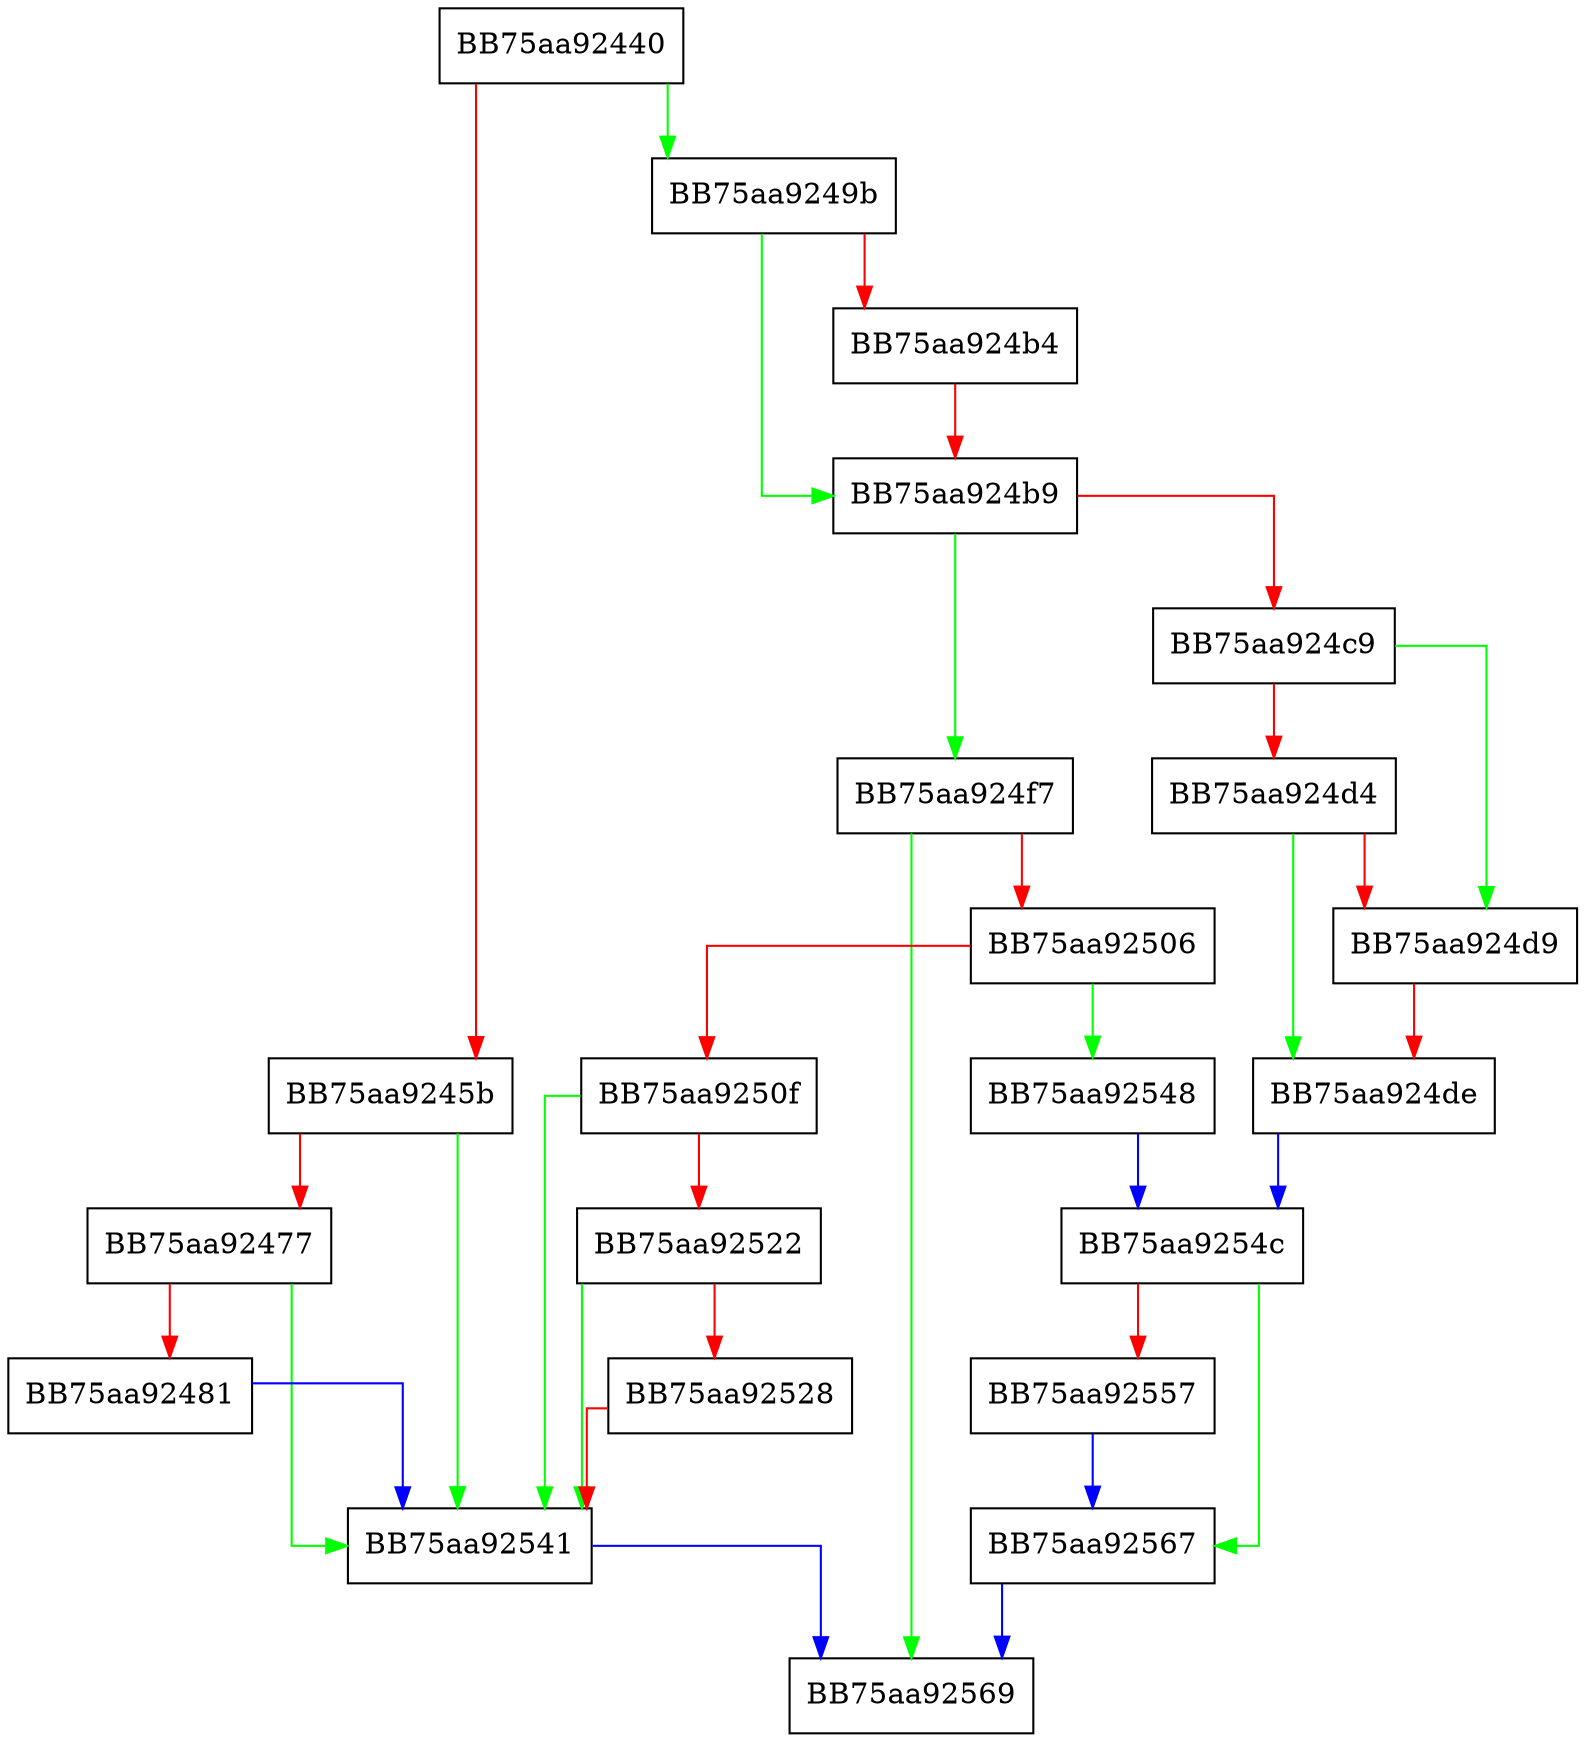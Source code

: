 digraph FillCacheIsClassifiedData {
  node [shape="box"];
  graph [splines=ortho];
  BB75aa92440 -> BB75aa9249b [color="green"];
  BB75aa92440 -> BB75aa9245b [color="red"];
  BB75aa9245b -> BB75aa92541 [color="green"];
  BB75aa9245b -> BB75aa92477 [color="red"];
  BB75aa92477 -> BB75aa92541 [color="green"];
  BB75aa92477 -> BB75aa92481 [color="red"];
  BB75aa92481 -> BB75aa92541 [color="blue"];
  BB75aa9249b -> BB75aa924b9 [color="green"];
  BB75aa9249b -> BB75aa924b4 [color="red"];
  BB75aa924b4 -> BB75aa924b9 [color="red"];
  BB75aa924b9 -> BB75aa924f7 [color="green"];
  BB75aa924b9 -> BB75aa924c9 [color="red"];
  BB75aa924c9 -> BB75aa924d9 [color="green"];
  BB75aa924c9 -> BB75aa924d4 [color="red"];
  BB75aa924d4 -> BB75aa924de [color="green"];
  BB75aa924d4 -> BB75aa924d9 [color="red"];
  BB75aa924d9 -> BB75aa924de [color="red"];
  BB75aa924de -> BB75aa9254c [color="blue"];
  BB75aa924f7 -> BB75aa92569 [color="green"];
  BB75aa924f7 -> BB75aa92506 [color="red"];
  BB75aa92506 -> BB75aa92548 [color="green"];
  BB75aa92506 -> BB75aa9250f [color="red"];
  BB75aa9250f -> BB75aa92541 [color="green"];
  BB75aa9250f -> BB75aa92522 [color="red"];
  BB75aa92522 -> BB75aa92541 [color="green"];
  BB75aa92522 -> BB75aa92528 [color="red"];
  BB75aa92528 -> BB75aa92541 [color="red"];
  BB75aa92541 -> BB75aa92569 [color="blue"];
  BB75aa92548 -> BB75aa9254c [color="blue"];
  BB75aa9254c -> BB75aa92567 [color="green"];
  BB75aa9254c -> BB75aa92557 [color="red"];
  BB75aa92557 -> BB75aa92567 [color="blue"];
  BB75aa92567 -> BB75aa92569 [color="blue"];
}